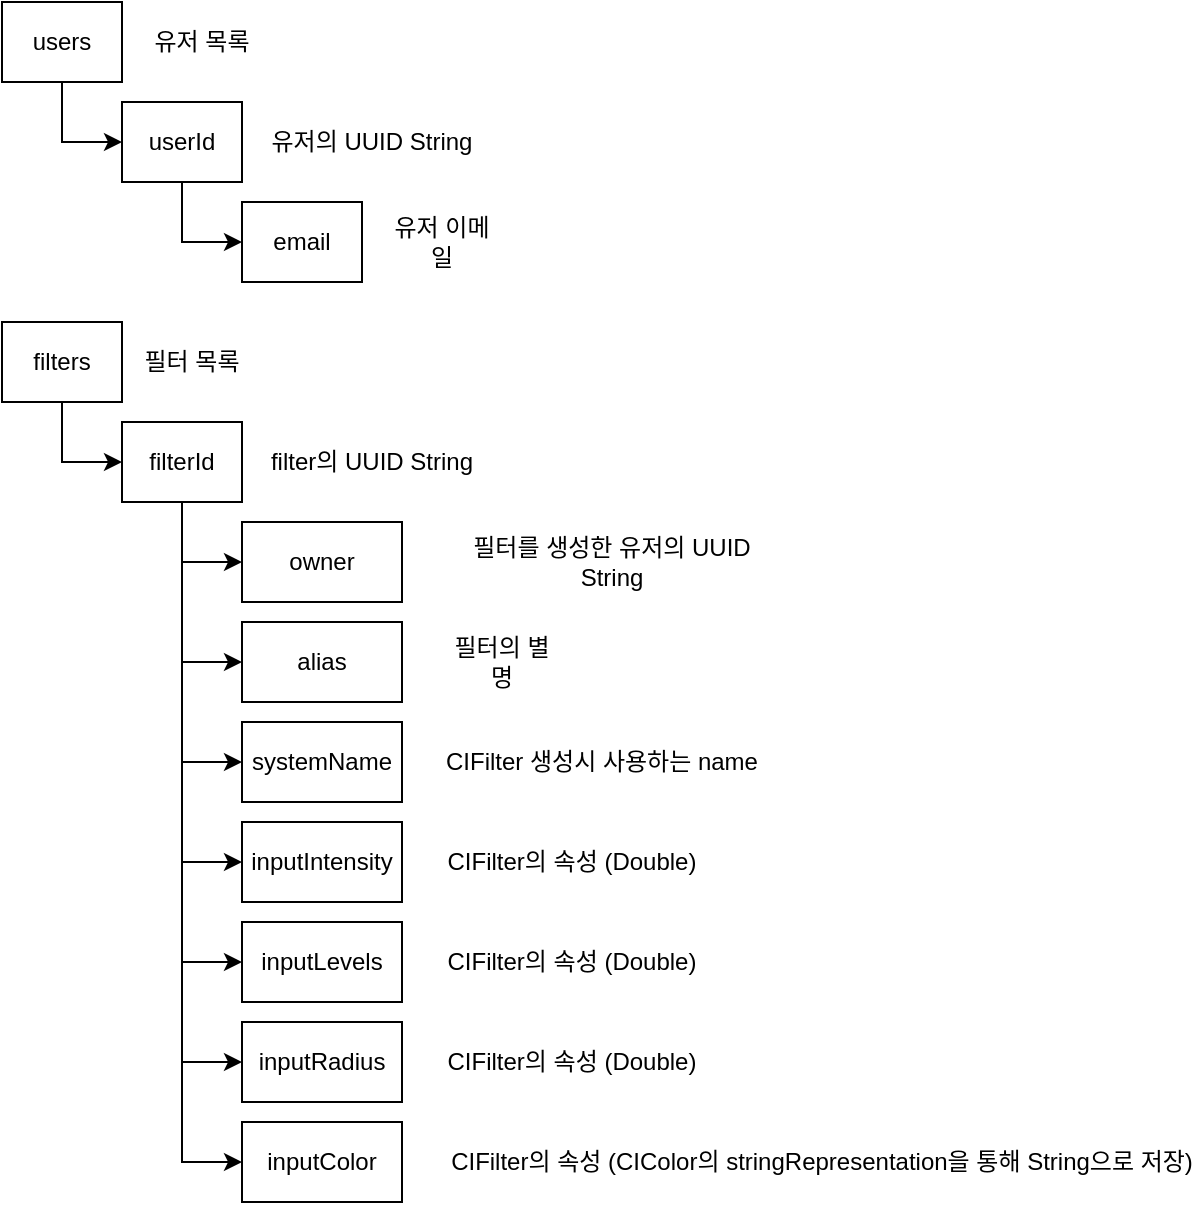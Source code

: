 <mxfile version="22.1.15" type="github">
  <diagram id="R2lEEEUBdFMjLlhIrx00" name="Page-1">
    <mxGraphModel dx="1434" dy="802" grid="1" gridSize="10" guides="1" tooltips="1" connect="1" arrows="1" fold="1" page="1" pageScale="1" pageWidth="850" pageHeight="1100" math="0" shadow="0" extFonts="Permanent Marker^https://fonts.googleapis.com/css?family=Permanent+Marker">
      <root>
        <mxCell id="0" />
        <mxCell id="1" parent="0" />
        <mxCell id="U1yXxaIOmcig_eQmITEe-3" style="edgeStyle=orthogonalEdgeStyle;rounded=0;orthogonalLoop=1;jettySize=auto;html=1;entryX=0;entryY=0.5;entryDx=0;entryDy=0;" edge="1" parent="1" source="RtgioMKfse8DX8DaYKsL-49" target="U1yXxaIOmcig_eQmITEe-1">
          <mxGeometry relative="1" as="geometry" />
        </mxCell>
        <mxCell id="RtgioMKfse8DX8DaYKsL-49" value="users" style="rounded=0;whiteSpace=wrap;html=1;" parent="1" vertex="1">
          <mxGeometry x="20" y="20" width="60" height="40" as="geometry" />
        </mxCell>
        <mxCell id="RtgioMKfse8DX8DaYKsL-52" value="email" style="rounded=0;whiteSpace=wrap;html=1;" parent="1" vertex="1">
          <mxGeometry x="140" y="120" width="60" height="40" as="geometry" />
        </mxCell>
        <mxCell id="RtgioMKfse8DX8DaYKsL-84" value="유저 목록" style="text;html=1;strokeColor=none;fillColor=none;align=center;verticalAlign=middle;whiteSpace=wrap;rounded=0;" parent="1" vertex="1">
          <mxGeometry x="90" y="25" width="60" height="30" as="geometry" />
        </mxCell>
        <mxCell id="RtgioMKfse8DX8DaYKsL-85" value="유저 이메일" style="text;html=1;strokeColor=none;fillColor=none;align=center;verticalAlign=middle;whiteSpace=wrap;rounded=0;" parent="1" vertex="1">
          <mxGeometry x="210" y="125" width="60" height="30" as="geometry" />
        </mxCell>
        <mxCell id="MmhQboOBsJU7KOLaHAh9-4" style="edgeStyle=orthogonalEdgeStyle;rounded=0;orthogonalLoop=1;jettySize=auto;html=1;entryX=0;entryY=0.5;entryDx=0;entryDy=0;" parent="1" source="8AirZVET5I4wOjXrs4ER-1" target="8AirZVET5I4wOjXrs4ER-17" edge="1">
          <mxGeometry relative="1" as="geometry" />
        </mxCell>
        <mxCell id="MmhQboOBsJU7KOLaHAh9-5" style="edgeStyle=orthogonalEdgeStyle;rounded=0;orthogonalLoop=1;jettySize=auto;html=1;entryX=0;entryY=0.5;entryDx=0;entryDy=0;" parent="1" source="8AirZVET5I4wOjXrs4ER-1" target="8AirZVET5I4wOjXrs4ER-3" edge="1">
          <mxGeometry relative="1" as="geometry" />
        </mxCell>
        <mxCell id="MmhQboOBsJU7KOLaHAh9-6" style="edgeStyle=orthogonalEdgeStyle;rounded=0;orthogonalLoop=1;jettySize=auto;html=1;entryX=0;entryY=0.5;entryDx=0;entryDy=0;" parent="1" source="8AirZVET5I4wOjXrs4ER-1" target="8AirZVET5I4wOjXrs4ER-5" edge="1">
          <mxGeometry relative="1" as="geometry" />
        </mxCell>
        <mxCell id="MmhQboOBsJU7KOLaHAh9-7" style="edgeStyle=orthogonalEdgeStyle;rounded=0;orthogonalLoop=1;jettySize=auto;html=1;entryX=0;entryY=0.5;entryDx=0;entryDy=0;" parent="1" source="8AirZVET5I4wOjXrs4ER-1" target="8AirZVET5I4wOjXrs4ER-7" edge="1">
          <mxGeometry relative="1" as="geometry" />
        </mxCell>
        <mxCell id="MmhQboOBsJU7KOLaHAh9-8" style="edgeStyle=orthogonalEdgeStyle;rounded=0;orthogonalLoop=1;jettySize=auto;html=1;entryX=0;entryY=0.5;entryDx=0;entryDy=0;" parent="1" source="8AirZVET5I4wOjXrs4ER-1" target="8AirZVET5I4wOjXrs4ER-8" edge="1">
          <mxGeometry relative="1" as="geometry" />
        </mxCell>
        <mxCell id="MmhQboOBsJU7KOLaHAh9-9" style="edgeStyle=orthogonalEdgeStyle;rounded=0;orthogonalLoop=1;jettySize=auto;html=1;entryX=0;entryY=0.5;entryDx=0;entryDy=0;" parent="1" source="8AirZVET5I4wOjXrs4ER-1" target="8AirZVET5I4wOjXrs4ER-9" edge="1">
          <mxGeometry relative="1" as="geometry" />
        </mxCell>
        <mxCell id="MmhQboOBsJU7KOLaHAh9-10" style="edgeStyle=orthogonalEdgeStyle;rounded=0;orthogonalLoop=1;jettySize=auto;html=1;entryX=0;entryY=0.5;entryDx=0;entryDy=0;" parent="1" source="8AirZVET5I4wOjXrs4ER-1" target="8AirZVET5I4wOjXrs4ER-10" edge="1">
          <mxGeometry relative="1" as="geometry" />
        </mxCell>
        <mxCell id="8AirZVET5I4wOjXrs4ER-1" value="filterId" style="rounded=0;whiteSpace=wrap;html=1;" parent="1" vertex="1">
          <mxGeometry x="80" y="230" width="60" height="40" as="geometry" />
        </mxCell>
        <mxCell id="8AirZVET5I4wOjXrs4ER-3" value="alias" style="rounded=0;whiteSpace=wrap;html=1;" parent="1" vertex="1">
          <mxGeometry x="140" y="330" width="80" height="40" as="geometry" />
        </mxCell>
        <mxCell id="8AirZVET5I4wOjXrs4ER-4" value="필터의 별명" style="text;html=1;strokeColor=none;fillColor=none;align=center;verticalAlign=middle;whiteSpace=wrap;rounded=0;" parent="1" vertex="1">
          <mxGeometry x="240" y="335" width="60" height="30" as="geometry" />
        </mxCell>
        <mxCell id="8AirZVET5I4wOjXrs4ER-5" value="systemName" style="rounded=0;whiteSpace=wrap;html=1;" parent="1" vertex="1">
          <mxGeometry x="140" y="380" width="80" height="40" as="geometry" />
        </mxCell>
        <mxCell id="8AirZVET5I4wOjXrs4ER-6" value="CIFilter 생성시 사용하는 name" style="text;html=1;strokeColor=none;fillColor=none;align=center;verticalAlign=middle;whiteSpace=wrap;rounded=0;" parent="1" vertex="1">
          <mxGeometry x="240" y="385" width="160" height="30" as="geometry" />
        </mxCell>
        <mxCell id="8AirZVET5I4wOjXrs4ER-7" value="inputIntensity" style="rounded=0;whiteSpace=wrap;html=1;" parent="1" vertex="1">
          <mxGeometry x="140" y="430" width="80" height="40" as="geometry" />
        </mxCell>
        <mxCell id="8AirZVET5I4wOjXrs4ER-8" value="inputLevels" style="rounded=0;whiteSpace=wrap;html=1;" parent="1" vertex="1">
          <mxGeometry x="140" y="480" width="80" height="40" as="geometry" />
        </mxCell>
        <mxCell id="8AirZVET5I4wOjXrs4ER-9" value="inputRadius" style="rounded=0;whiteSpace=wrap;html=1;" parent="1" vertex="1">
          <mxGeometry x="140" y="530" width="80" height="40" as="geometry" />
        </mxCell>
        <mxCell id="8AirZVET5I4wOjXrs4ER-10" value="inputColor" style="rounded=0;whiteSpace=wrap;html=1;" parent="1" vertex="1">
          <mxGeometry x="140" y="580" width="80" height="40" as="geometry" />
        </mxCell>
        <mxCell id="8AirZVET5I4wOjXrs4ER-11" value="CIFilter의 속성 (Double)" style="text;html=1;strokeColor=none;fillColor=none;align=center;verticalAlign=middle;whiteSpace=wrap;rounded=0;" parent="1" vertex="1">
          <mxGeometry x="240" y="435" width="130" height="30" as="geometry" />
        </mxCell>
        <mxCell id="8AirZVET5I4wOjXrs4ER-12" value="CIFilter의 속성 (CIColor의 stringRepresentation을 통해 String으로 저장)" style="text;html=1;strokeColor=none;fillColor=none;align=center;verticalAlign=middle;whiteSpace=wrap;rounded=0;" parent="1" vertex="1">
          <mxGeometry x="240" y="585" width="380" height="30" as="geometry" />
        </mxCell>
        <mxCell id="8AirZVET5I4wOjXrs4ER-13" value="CIFilter의 속성 (Double)" style="text;html=1;strokeColor=none;fillColor=none;align=center;verticalAlign=middle;whiteSpace=wrap;rounded=0;" parent="1" vertex="1">
          <mxGeometry x="240" y="485" width="130" height="30" as="geometry" />
        </mxCell>
        <mxCell id="8AirZVET5I4wOjXrs4ER-14" value="CIFilter의 속성 (Double)" style="text;html=1;strokeColor=none;fillColor=none;align=center;verticalAlign=middle;whiteSpace=wrap;rounded=0;" parent="1" vertex="1">
          <mxGeometry x="240" y="535" width="130" height="30" as="geometry" />
        </mxCell>
        <mxCell id="8AirZVET5I4wOjXrs4ER-17" value="owner" style="rounded=0;whiteSpace=wrap;html=1;" parent="1" vertex="1">
          <mxGeometry x="140" y="280" width="80" height="40" as="geometry" />
        </mxCell>
        <mxCell id="8AirZVET5I4wOjXrs4ER-18" value="필터를 생성한 유저의 UUID String" style="text;html=1;strokeColor=none;fillColor=none;align=center;verticalAlign=middle;whiteSpace=wrap;rounded=0;" parent="1" vertex="1">
          <mxGeometry x="240" y="285" width="170" height="30" as="geometry" />
        </mxCell>
        <mxCell id="U1yXxaIOmcig_eQmITEe-5" style="edgeStyle=orthogonalEdgeStyle;rounded=0;orthogonalLoop=1;jettySize=auto;html=1;entryX=0;entryY=0.5;entryDx=0;entryDy=0;" edge="1" parent="1" source="U1yXxaIOmcig_eQmITEe-1" target="RtgioMKfse8DX8DaYKsL-52">
          <mxGeometry relative="1" as="geometry" />
        </mxCell>
        <mxCell id="U1yXxaIOmcig_eQmITEe-1" value="userId" style="rounded=0;whiteSpace=wrap;html=1;" vertex="1" parent="1">
          <mxGeometry x="80" y="70" width="60" height="40" as="geometry" />
        </mxCell>
        <mxCell id="U1yXxaIOmcig_eQmITEe-2" value="유저의 UUID String" style="text;html=1;strokeColor=none;fillColor=none;align=center;verticalAlign=middle;whiteSpace=wrap;rounded=0;" vertex="1" parent="1">
          <mxGeometry x="150" y="75" width="110" height="30" as="geometry" />
        </mxCell>
        <mxCell id="U1yXxaIOmcig_eQmITEe-8" style="edgeStyle=orthogonalEdgeStyle;rounded=0;orthogonalLoop=1;jettySize=auto;html=1;entryX=0;entryY=0.5;entryDx=0;entryDy=0;" edge="1" parent="1" source="U1yXxaIOmcig_eQmITEe-6" target="8AirZVET5I4wOjXrs4ER-1">
          <mxGeometry relative="1" as="geometry" />
        </mxCell>
        <mxCell id="U1yXxaIOmcig_eQmITEe-6" value="filters" style="rounded=0;whiteSpace=wrap;html=1;" vertex="1" parent="1">
          <mxGeometry x="20" y="180" width="60" height="40" as="geometry" />
        </mxCell>
        <mxCell id="U1yXxaIOmcig_eQmITEe-7" value="필터 목록" style="text;html=1;strokeColor=none;fillColor=none;align=center;verticalAlign=middle;whiteSpace=wrap;rounded=0;" vertex="1" parent="1">
          <mxGeometry x="90" y="185" width="50" height="30" as="geometry" />
        </mxCell>
        <mxCell id="U1yXxaIOmcig_eQmITEe-9" value="filter의 UUID String" style="text;html=1;strokeColor=none;fillColor=none;align=center;verticalAlign=middle;whiteSpace=wrap;rounded=0;" vertex="1" parent="1">
          <mxGeometry x="150" y="235" width="110" height="30" as="geometry" />
        </mxCell>
      </root>
    </mxGraphModel>
  </diagram>
</mxfile>
